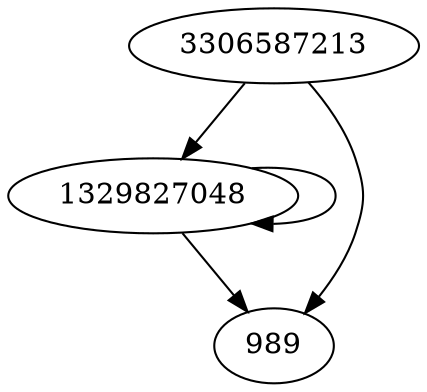digraph  {
1329827048;
3306587213;
989;
1329827048 -> 1329827048;
1329827048 -> 989;
3306587213 -> 1329827048;
3306587213 -> 989;
}
